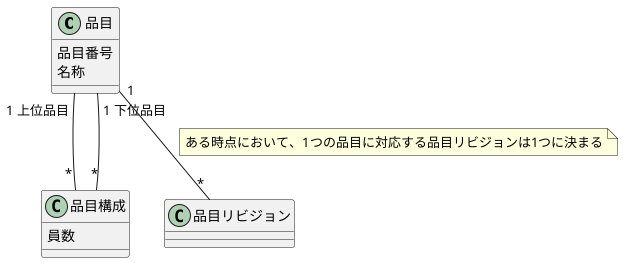 @startuml

class 品目 {
  品目番号
  名称
}

class 品目構成 {
  員数
}

class 品目リビジョン

品目 "1 上位品目"--"*" 品目構成
品目 "1 下位品目"--"*" 品目構成
品目 "1"--"*" 品目リビジョン
note on link : ある時点において、1つの品目に対応する品目リビジョンは1つに決まる

@enduml
